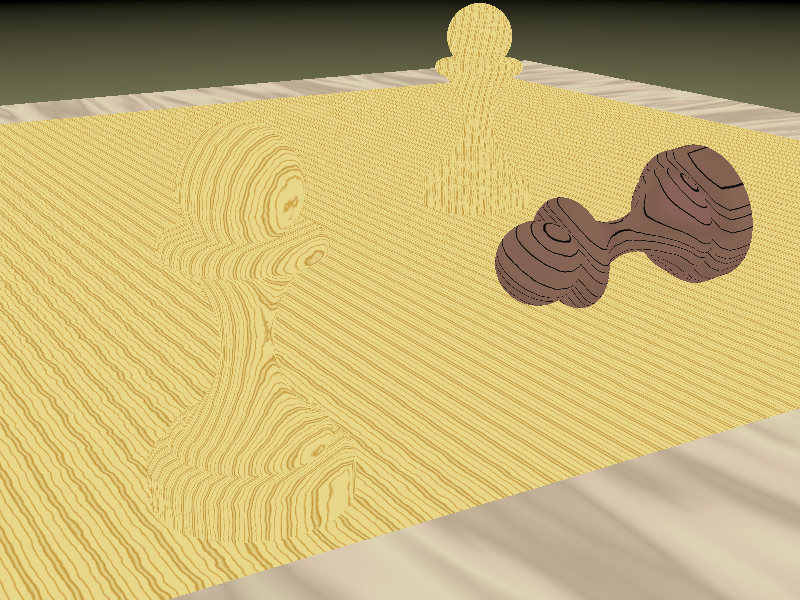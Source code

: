 // Persistence of Vision Raytracer Version 2.0
//  "Pawns", a study in wood by Douglas Otwell
//  Three pawns on a chessboard
//   
//  Thanks to Dan Farmer and Mike Miller for showing me how.
//  The color maps were designed using Lutz Kretzschmar's cmapper v1.1.

#include "colors.inc"
#include "shapes.inc"
//#include "shapes.old"
#include "textures.inc"

//
//   Yellow pine, close grained
//
#declare Yellow_Pine = texture {
   pigment {
      wood
      turbulence 0.02
      color_map {
         [0.000, 0.222  color red  0.808  green  0.671  blue  0.251  filter  0.000
                        color red  0.808  green  0.671  blue  0.251  filter  0.000]
         [0.222, 0.342  color red  0.808  green  0.671  blue  0.251  filter  0.000
                        color red  0.600  green  0.349  blue  0.043  filter  0.000]
         [0.342, 0.393  color red  0.600  green  0.349  blue  0.043  filter  0.000
                        color red  0.808  green  0.671  blue  0.251  filter  0.000]
         [0.393, 0.709  color red  0.808  green  0.671  blue  0.251  filter  0.000
                        color red  0.808  green  0.671  blue  0.251  filter  0.000]
         [0.709, 0.821  color red  0.808  green  0.671  blue  0.251  filter  0.000
                        color red  0.533  green  0.298  blue  0.027  filter  0.000]
         [0.821, 1      color red  0.533  green  0.298  blue  0.027  filter  0.000
                        color red  0.808  green  0.671  blue  0.251  filter  0.000]
      }
      scale 0.1
      translate 10*x
   }
}

// Yellow_Pine layer 2
texture {
   pigment {
      wood
      turbulence 0.01
      color_map {
         [0.000, 0.120   color red  1.000  green  1.000  blue  1.000  filter  1.000
                         color red  0.702  green  0.412  blue  0.118  filter  0.608]
         [0.120, 0.231   color red  0.702  green  0.412  blue  0.118  filter  0.608
                         color red  0.702  green  0.467  blue  0.118  filter  0.608]
         [0.231, 0.496   color red  0.702  green  0.467  blue  0.118  filter  0.608
                         color red  1.000  green  1.000  blue  1.000  filter  1.000]
         [0.496, 0.701   color red  1.000  green  1.000  blue  1.000  filter  1.000
                         color red  1.000  green  1.000  blue  1.000  filter  1.000]
         [0.701, 0.829   color red  1.000  green  1.000  blue  1.000  filter  1.000
                         color red  0.702  green  0.467  blue  0.118  filter  0.608]
         [0.829, 1       color red  0.702  green  0.467  blue  0.118  filter  0.608
                         color red  1.000  green  1.000  blue  1.000  filter  1.000]
      }
      scale 0.5 
      translate 10*x
   }
}

//
//   Rosewood
//
#declare Rosewood = texture {
   pigment {
      bozo
      turbulence 0.04
      color_map {
         [0.000, 0.256   color red  0.204  green  0.110  blue  0.078  filter  0.000
                         color red  0.231  green  0.125  blue  0.090  filter  0.000]
         [0.256, 0.393   color red  0.231  green  0.125  blue  0.090  filter  0.000
                         color red  0.247  green  0.133  blue  0.090  filter  0.000]
         [0.393, 0.581   color red  0.247  green  0.133  blue  0.090  filter  0.000
                         color red  0.204  green  0.110  blue  0.075  filter  0.000]
         [0.581, 0.726   color red  0.204  green  0.110  blue  0.075  filter  0.000
                         color red  0.259  green  0.122  blue  0.102  filter  0.000]
         [0.726, 0.983   color red  0.259  green  0.122  blue  0.102  filter  0.000
                         color red  0.231  green  0.125  blue  0.086  filter  0.000]
         [0.983, 1       color red  0.231  green  0.125  blue  0.086  filter  0.000
                         color red  0.204  green  0.110  blue  0.078  filter  0.000]
      }
      scale <0.5, 0.5, 1>
      translate 10*x
   }
   finish {
      ambient 0.5
      diffuse 0.8
   }
}

// Rosewood layer 2
texture {
   pigment {
      wood
      turbulence 0.04
      color_map {
         [0.000, 0.139   color red  0.545  green  0.349  blue  0.247  filter  1.000
                         color red  0.000  green  0.000  blue  0.000  filter  0.004]
         [0.139, 0.148   color red  0.000  green  0.000  blue  0.000  filter  0.004
                         color red  0.000  green  0.000  blue  0.000  filter  0.004]
         [0.148, 0.287   color red  0.000  green  0.000  blue  0.000  filter  0.004
                         color red  0.545  green  0.349  blue  0.247  filter  1.000]
         [0.287, 0.443   color red  0.545  green  0.349  blue  0.247  filter  1.000
                         color red  0.545  green  0.349  blue  0.247  filter  1.000]
         [0.443, 0.626   color red  0.545  green  0.349  blue  0.247  filter  1.000
                         color red  0.000  green  0.000  blue  0.000  filter  0.004]
         [0.626, 0.635   color red  0.000  green  0.000  blue  0.000  filter  0.004
                         color red  0.000  green  0.000  blue  0.000  filter  0.004]
         [0.635, 0.843   color red  0.000  green  0.000  blue  0.000  filter  0.004
                         color red  0.545  green  0.349  blue  0.247  filter  1.000]
         [0.843, 1       color red  0.545  green  0.349  blue  0.247  filter  1.000
                         color red  0.545  green  0.349  blue  0.247  filter  1.000]
      }
      scale <0.5, 0.5, 1>
      translate <10, 0, 0>
   }
   finish {
      ambient 0.5
      diffuse 0.8
   }
}

//
//   Sandalwood ( makes a great burled maple, too)
//
#declare Sandalwood = texture {
   pigment {
      bozo
      turbulence 0.2
      color_map {
         [0.000, 0.171   color red  0.725  green  0.659  blue  0.455  filter  0.000
                         color red  0.682  green  0.549  blue  0.420  filter  0.000]
         [0.171, 0.274   color red  0.682  green  0.549  blue  0.420  filter  0.000
                         color red  0.557  green  0.451  blue  0.322  filter  0.000]
         [0.274, 0.393   color red  0.557  green  0.451  blue  0.322  filter  0.000
                         color red  0.725  green  0.659  blue  0.455  filter  0.000]
         [0.393, 0.564   color red  0.725  green  0.659  blue  0.455  filter  0.000
                         color red  0.682  green  0.549  blue  0.420  filter  0.000]
         [0.564, 0.701   color red  0.682  green  0.549  blue  0.420  filter  0.000
                         color red  0.482  green  0.392  blue  0.278  filter  0.000]
         [0.701, 1       color red  0.482  green  0.392  blue  0.278  filter  0.000
                         color red  0.725  green  0.659  blue  0.455  filter  0.000]
      }
      scale <0.2, 0.2, 1>
      scale 2
   }
}
// Sandalwood layer 2
texture {
   pigment {
      bozo
      turbulence 0.8
      color_map {
         [0.000, 0.087   color red  0.682  green  0.604  blue  0.380  filter  1.000
                         color red  0.761  green  0.694  blue  0.600  filter  0.020]
         [0.087, 0.226   color red  0.761  green  0.694  blue  0.600  filter  0.020
                         color red  0.635  green  0.553  blue  0.325  filter  1.000]
         [0.226, 0.348   color red  0.635  green  0.553  blue  0.325  filter  1.000
                         color red  0.761  green  0.694  blue  0.600  filter  0.020]
         [0.348, 0.496   color red  0.761  green  0.694  blue  0.600  filter  0.020
                         color red  0.682  green  0.604  blue  0.380  filter  1.000]
         [0.496, 0.565   color red  0.682  green  0.604  blue  0.380  filter  1.000
                         color red  0.761  green  0.694  blue  0.600  filter  0.020]
         [0.565, 0.661   color red  0.761  green  0.694  blue  0.600  filter  0.020
                         color red  0.682  green  0.604  blue  0.380  filter  1.000]
         [0.661, 0.835   color red  0.682  green  0.604  blue  0.380  filter  1.000
                         color red  0.761  green  0.694  blue  0.600  filter  0.020]
         [0.835, 1       color red  0.761  green  0.694  blue  0.600  filter  0.020
                         color red  0.682  green  0.604  blue  0.380  filter  1.000]
      }
      scale 0.2
      scale 2
   }
}

//
//   Lights, Camera ...
//
camera {
   location  <-8.0, 4.0, -14.0>
   direction <0.0, 0.0, 2.0>
   up        <0.0, 1.0, 0.0>
   right     <4/3, 0.0, 0.0>
   look_at   <-2.0, 0.0, -4.0>
}

light_source { <100.0, 400.0, -600.0> color White }

//   a back-light to create a highlight on the board
light_source { <12.0, 4.0, 12.0> color White }

//  We'll build our chessboard out of one big pine block and 32
// little rosewood ones
#declare Fours = union {
   object { UnitBox
      texture {
         Rosewood
         finish {
            phong 0.3
            ambient 0.5
            diffuse 0.7
            reflection 0.3
         }
      }
      translate <-1, -1, 1>
   }

   object { UnitBox
      texture {
         Rosewood
         finish {
            phong 0.3 
            ambient 0.5
            diffuse 0.7
            reflection 0.3
         }
      }
      translate <1, -1, -1>
   }

   bounded_by { object { UnitBox scale <2, 1, 2> } }
}

#declare Eights = union {
   object { Fours
      translate <-2, 0, 2>
   }
   object { Fours
      translate <2, 0, 2>
   }
   object { Fours
      translate <-2, 0, -2>
   }
   object { Fours
      translate <2, 0, -2>
   }

   bounded_by { object { UnitBox scale <4, 1, 4> } }
}

//   Add another wood texture around the edges
#declare rail = intersection {
   object { UnitBox
      scale <10, 0.25, 1>
   }               

   plane { -x, 0 
      rotate 45*y
      translate -9*x
   }

   plane { x, 0
      rotate -45*y
      translate 9*x
   }

   translate <0, -0.25, -9>

   texture {
      Sandalwood
      finish { phong 0.4 }
   }
}

//
//   Chessboard
//
#declare Chessboard = union {
   object { Eights
      translate <-4, 0, 4>
   }
   object { Eights
      translate <4, 0, 4>
   }
   object { Eights
      translate <-4, 0, -4>
   }
   object { Eights
      translate <4, 0, -4>
   }

   object { UnitBox
      scale <8, 0.25, 8>
      translate -0.25*y
   }               

   object { rail rotate 0*y }
   object { rail rotate 90*y }
   object { rail rotate 180*y }
   object { rail rotate 270*y }

   texture {
      Yellow_Pine
      finish {
         phong 0.5
         reflection 0.3
      }
      scale 2
   }

   bounded_by { object { UnitBox scale <10, 1, 10> } }
}

//
//   Pawn
//
#declare pawn = union {
   difference {
      object { Disk_Y scale <8, 12.7468, 8> }
      quartic {
         < 1.0,  0.0,  0.0,   0.0,    2.0,  0.0,  0.0,  2.0,  0.0,-738.0,
         0.0,  0.0,  0.0,   0.0,    0.0,  0.0,  0.0,  0.0,  0.0,   0.0,
         1.0,  0.0,  0.0,   2.0,    0.0, 162.0,  0.0,  0.0,  0.0,   0.0,
         1.0,   0.0, -738.0,   0.0,   6561.0>
         sturm
      }
   }

   quartic {
      < 1.0,  0.0,  0.0,   0.0,    2.0,  0.0,  0.0,  2.0,  0.0, -132.5,
      0.0,  0.0,  0.0,   0.0,    0.0,  0.0,  0.0,  0.0,  0.0,   0.0,
      1.0,  0.0,  0.0,   2.0,    0.0, 123.5,  0.0,  0.0,  0.0,   0.0,
      1.0,  0.0, -132.5,  0.0,  3813.0625 >
      sturm
      translate -11.2468*y
   }

   quartic {
      < 1.0,  0.0,  0.0,   0.0,    2.0,  0.0,  0.0,  2.0,  0.0, -132.5,
      0.0,  0.0,  0.0,   0.0,    0.0,  0.0,  0.0,  0.0,  0.0,   0.0,
      1.0,  0.0,  0.0,   2.0,    0.0, 123.5,  0.0,  0.0,  0.0,   0.0,
      1.0,  0.0, -132.5,  0.0,  3813.0625>
      sturm
      translate 11.2468*y
   }

   //   Base
   intersection {
      object { Disk_Y
         scale <12, 3, 12>
         translate -15.7468*y
      }
      object { QCone_Y
         translate -2*y
      }
   }

   //   Ball on top
   sphere { <0, 17.7468, 0>, 7 }

   bounded_by { object { Disk_Y scale <14, 26, 14> } }

   translate 18.7468*y
   scale 0.06
}


//   Now let's put the pieces together

object { Chessboard }

//   Pawn 1
object { pawn
   texture {
      Yellow_Pine
      finish { phong 0.8 }
   }

   rotate 60*y
   translate <-5, 0, -7>
}

//   Pawn 2
object { pawn
   texture {
      Yellow_Pine
      finish { phong 0.8 }
   }

   rotate 30*y
   translate <1, 0, -1>
}

//   Pawn 3
object { pawn 
   texture {
      Rosewood
      finish {
         phong 1.0
         ambient 0.5
         diffuse 0.7
      }
   }

   rotate 30*y
   translate <0.72, -0.24, 0>
   rotate 96.2052*z
   translate <1, 0, -5>
}

//   a background glow to add interest
sphere { <0, 0, 0>, 1000
   inverse

   pigment {
      gradient y
      color_map {
         [0.0  0.25  color Goldenrod color Goldenrod]
         [0.25 0.46  color Goldenrod color Black]
         [0.46 1.001 color Black color Black]
      }
      scale 2000
      translate -1000*y
   }
}
